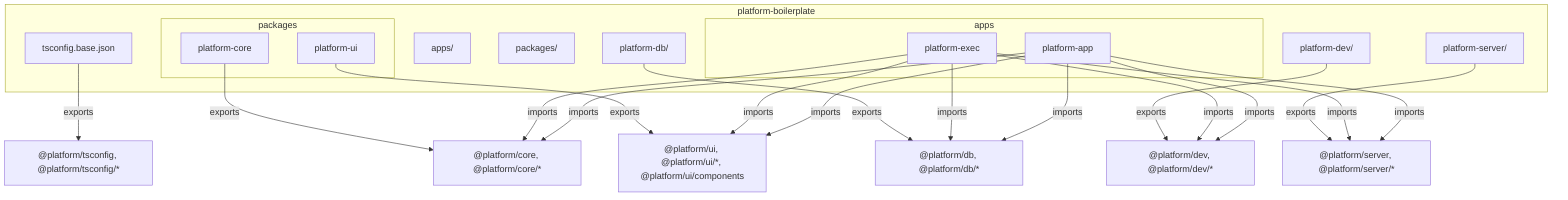 flowchart TD
    subgraph MONOREPO[platform-boilerplate]
        direction TB
        APPS["apps/"]
        PACKAGES["packages/"]
        PLATFORMDB["platform-db/"]
        PLATFORMDEV["platform-dev/"]
        PLATFORMSERVER["platform-server/"]
        TSCONFIG["tsconfig.base.json"]
        
        subgraph APPS_GROUP[apps]
            APP1[platform-app]
            APP2[platform-exec]
        end
        
        subgraph PACKAGES_GROUP[packages]
            CORE[platform-core]
            UI[platform-ui]
        end
    end

    %% Aliases as nodes
    ALIAS_CORE["@platform/core, @platform/core/*"]
    ALIAS_UI["@platform/ui, @platform/ui/*, @platform/ui/components"]
    ALIAS_DB["@platform/db, @platform/db/*"]
    ALIAS_DEV["@platform/dev, @platform/dev/*"]
    ALIAS_SERVER["@platform/server, @platform/server/*"]
    ALIAS_TSCONFIG["@platform/tsconfig, @platform/tsconfig/*"]

    %% Connections for aliases
    APP1 -- "imports" --> ALIAS_CORE
    APP1 -- "imports" --> ALIAS_UI
    APP1 -- "imports" --> ALIAS_DB
    APP1 -- "imports" --> ALIAS_DEV
    APP1 -- "imports" --> ALIAS_SERVER
    APP2 -- "imports" --> ALIAS_CORE
    APP2 -- "imports" --> ALIAS_UI
    APP2 -- "imports" --> ALIAS_DB
    APP2 -- "imports" --> ALIAS_DEV
    APP2 -- "imports" --> ALIAS_SERVER
    CORE -- "exports" --> ALIAS_CORE
    UI -- "exports" --> ALIAS_UI
    PLATFORMDB -- "exports" --> ALIAS_DB
    PLATFORMDEV -- "exports" --> ALIAS_DEV
    PLATFORMSERVER -- "exports" --> ALIAS_SERVER
    TSCONFIG -- "exports" --> ALIAS_TSCONFIG